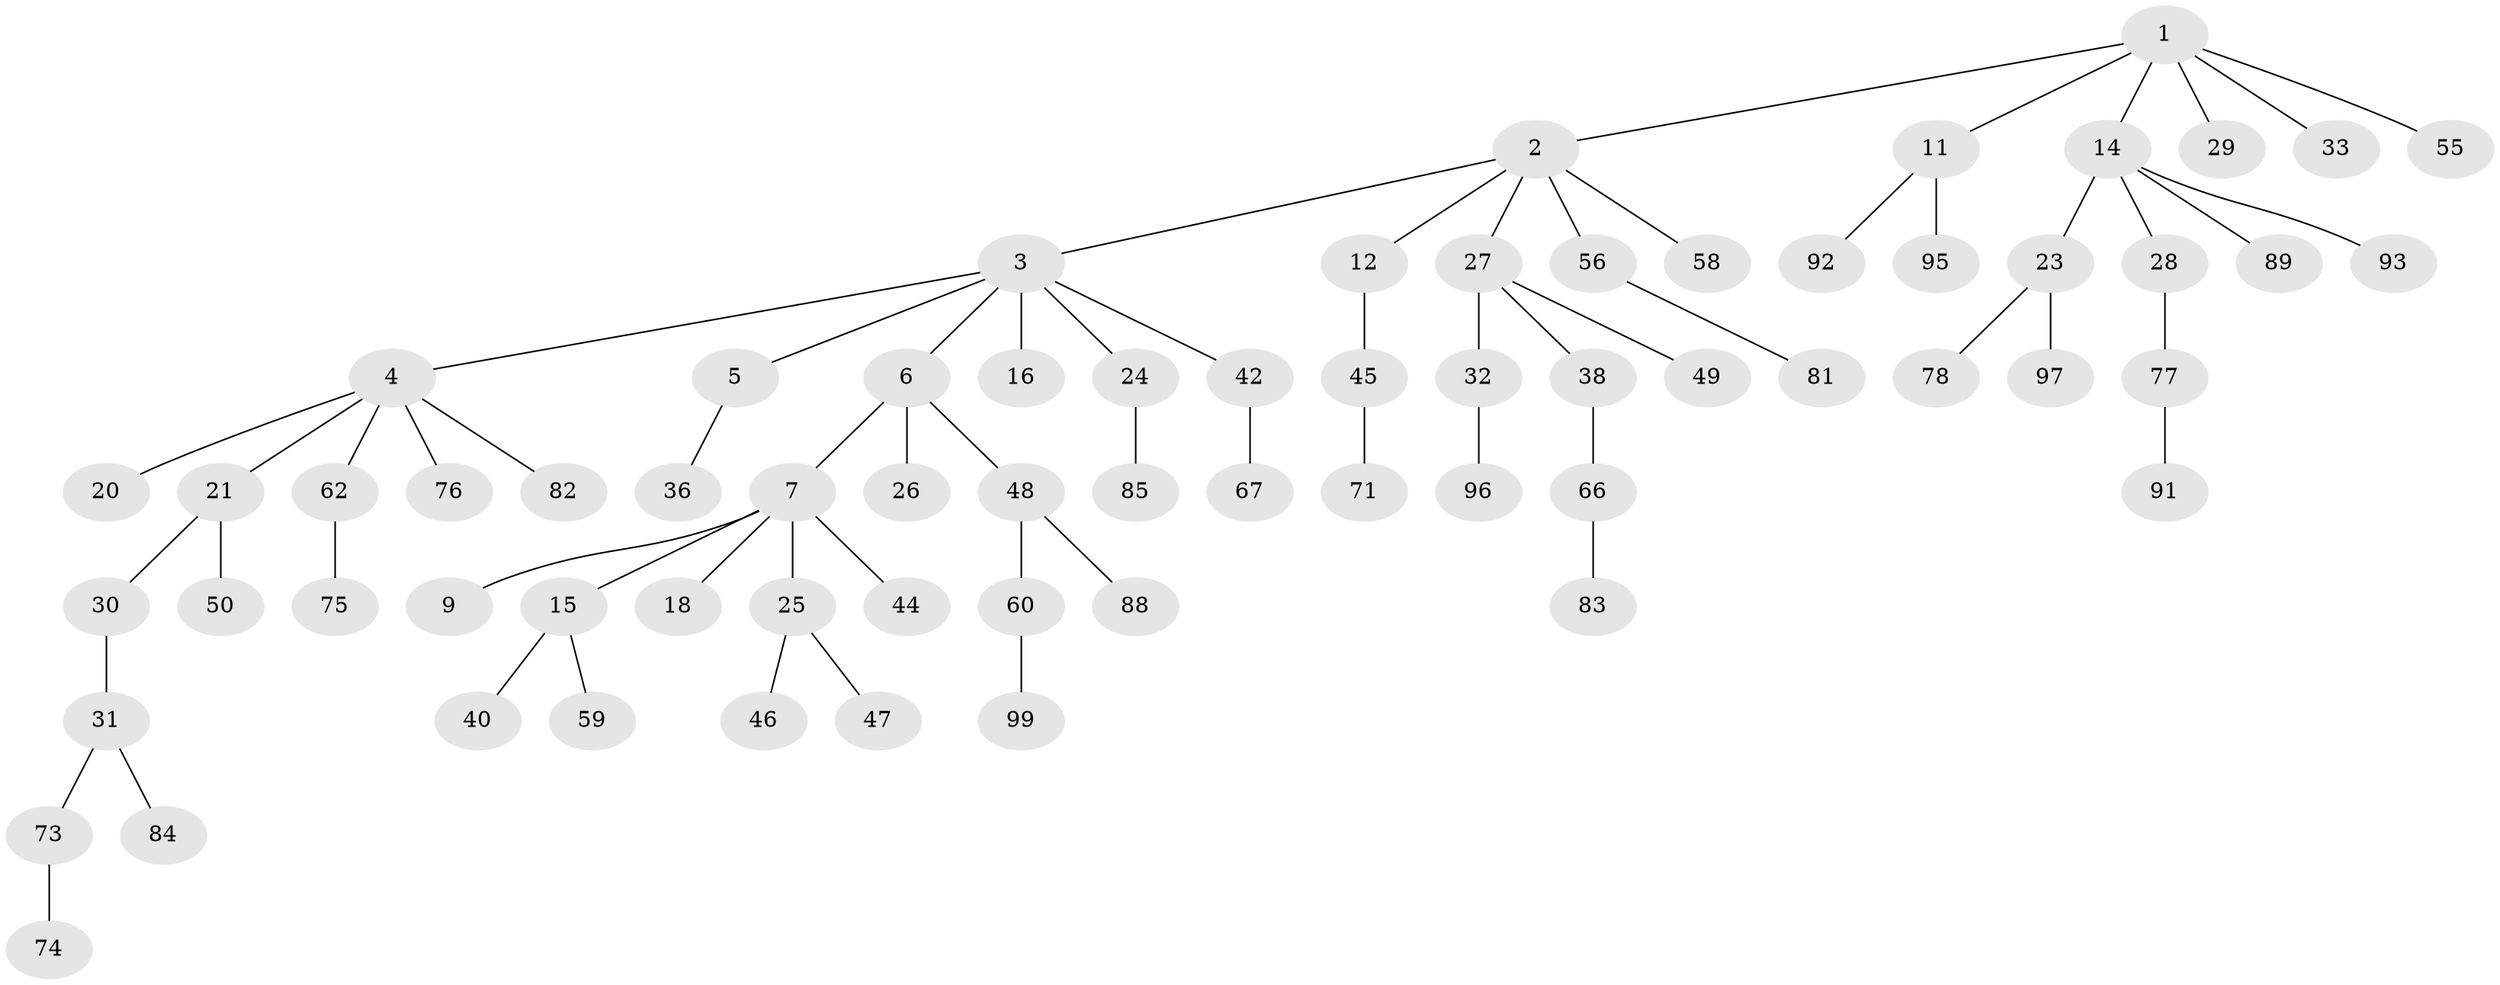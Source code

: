 // original degree distribution, {6: 0.03, 5: 0.02, 8: 0.01, 3: 0.14, 2: 0.28, 1: 0.48, 4: 0.04}
// Generated by graph-tools (version 1.1) at 2025/11/02/21/25 10:11:10]
// undirected, 67 vertices, 66 edges
graph export_dot {
graph [start="1"]
  node [color=gray90,style=filled];
  1 [super="+51"];
  2 [super="+10"];
  3 [super="+54"];
  4 [super="+13"];
  5 [super="+61"];
  6 [super="+79"];
  7 [super="+8"];
  9;
  11 [super="+17"];
  12 [super="+22"];
  14 [super="+19"];
  15 [super="+39"];
  16 [super="+43"];
  18 [super="+94"];
  20 [super="+63"];
  21;
  23 [super="+68"];
  24 [super="+41"];
  25 [super="+37"];
  26 [super="+86"];
  27;
  28 [super="+65"];
  29 [super="+34"];
  30 [super="+35"];
  31 [super="+53"];
  32 [super="+90"];
  33;
  36;
  38 [super="+64"];
  40;
  42 [super="+98"];
  44;
  45;
  46;
  47 [super="+70"];
  48 [super="+57"];
  49 [super="+52"];
  50;
  55;
  56 [super="+69"];
  58;
  59;
  60 [super="+80"];
  62 [super="+72"];
  66;
  67;
  71;
  73;
  74;
  75 [super="+87"];
  76;
  77;
  78;
  81;
  82;
  83;
  84;
  85;
  88;
  89;
  91;
  92;
  93;
  95 [super="+100"];
  96;
  97;
  99;
  1 -- 2;
  1 -- 11;
  1 -- 14;
  1 -- 29;
  1 -- 33;
  1 -- 55;
  2 -- 3;
  2 -- 56;
  2 -- 58;
  2 -- 27;
  2 -- 12;
  3 -- 4;
  3 -- 5;
  3 -- 6;
  3 -- 16;
  3 -- 24;
  3 -- 42;
  4 -- 20;
  4 -- 21;
  4 -- 62;
  4 -- 76;
  4 -- 82;
  5 -- 36;
  6 -- 7;
  6 -- 26;
  6 -- 48;
  7 -- 9;
  7 -- 15;
  7 -- 18;
  7 -- 25;
  7 -- 44;
  11 -- 92;
  11 -- 95;
  12 -- 45;
  14 -- 89;
  14 -- 28;
  14 -- 93;
  14 -- 23;
  15 -- 59;
  15 -- 40;
  21 -- 30;
  21 -- 50;
  23 -- 97;
  23 -- 78;
  24 -- 85;
  25 -- 46;
  25 -- 47;
  27 -- 32;
  27 -- 38;
  27 -- 49;
  28 -- 77;
  30 -- 31;
  31 -- 73;
  31 -- 84;
  32 -- 96;
  38 -- 66;
  42 -- 67;
  45 -- 71;
  48 -- 60;
  48 -- 88;
  56 -- 81;
  60 -- 99;
  62 -- 75;
  66 -- 83;
  73 -- 74;
  77 -- 91;
}

